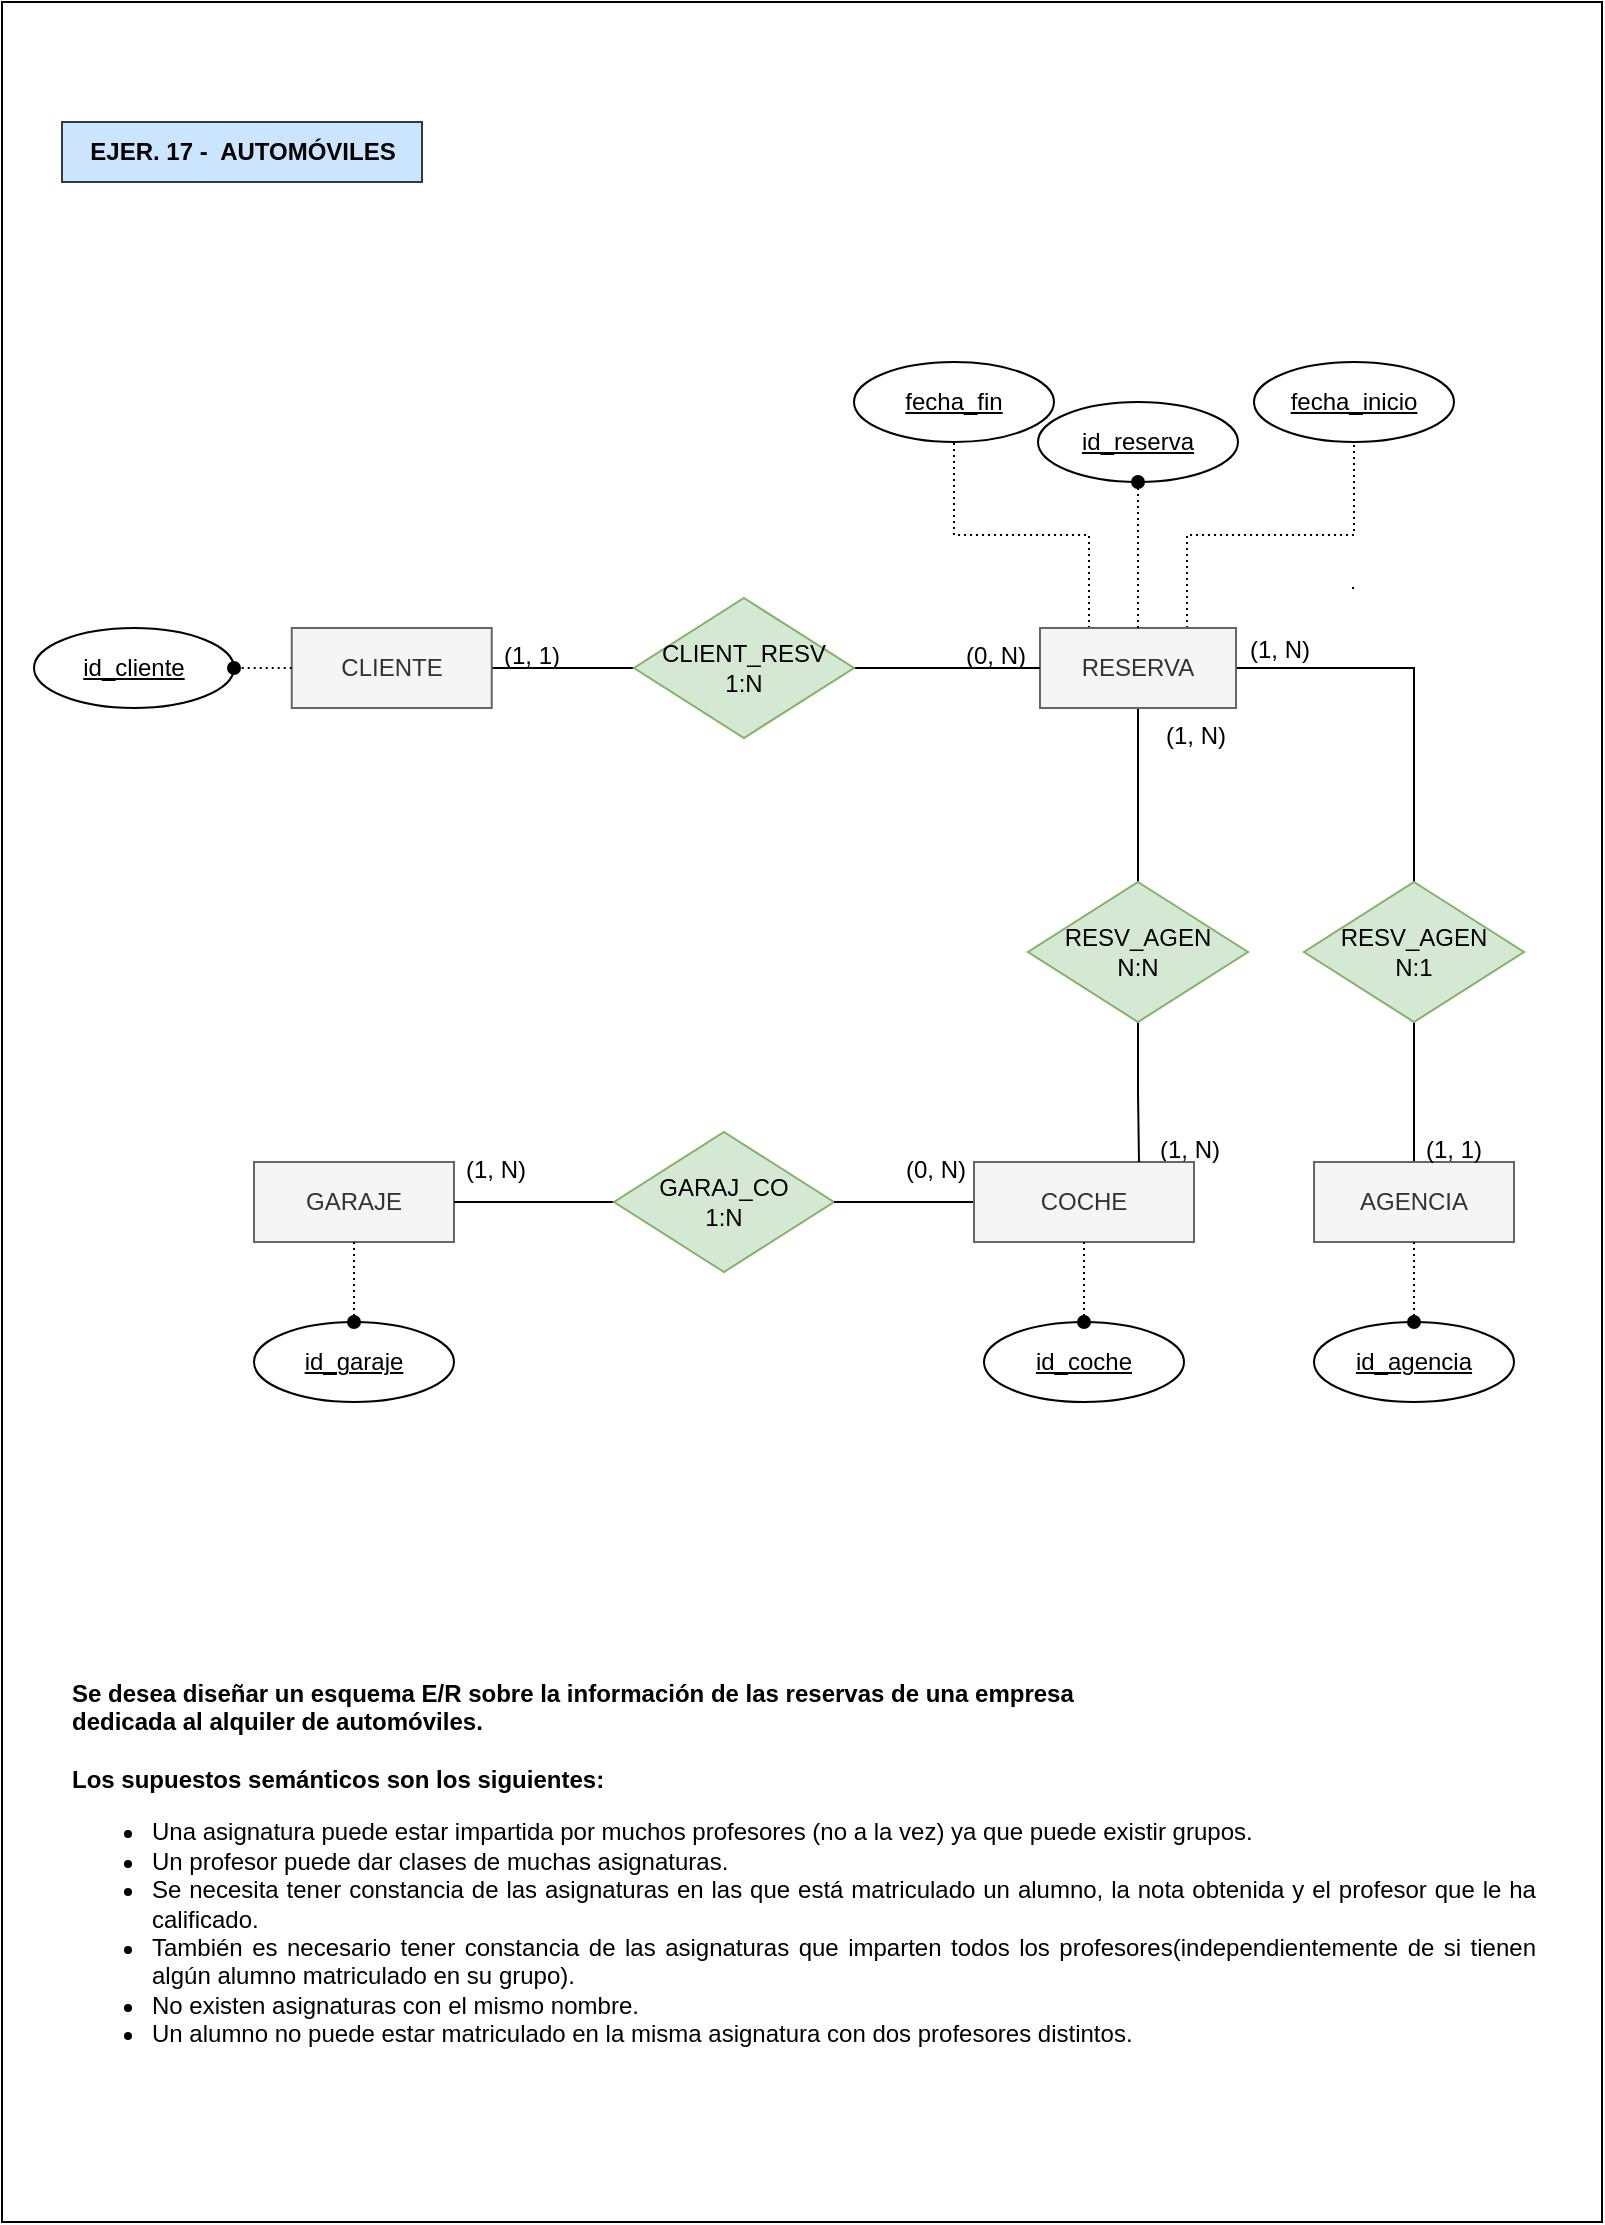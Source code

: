 <mxfile version="22.1.2" type="github">
  <diagram name="Página-1" id="3GC6EyN9tcvvyZ5tPlDO">
    <mxGraphModel dx="2074" dy="1144" grid="1" gridSize="10" guides="1" tooltips="1" connect="1" arrows="1" fold="1" page="1" pageScale="1" pageWidth="827" pageHeight="1169" math="0" shadow="0">
      <root>
        <mxCell id="0" />
        <mxCell id="1" parent="0" />
        <mxCell id="PdrcAa7CMFG8CxZzavgi-1" value="" style="rounded=0;whiteSpace=wrap;html=1;" vertex="1" parent="1">
          <mxGeometry x="14" y="20" width="800" height="1110" as="geometry" />
        </mxCell>
        <mxCell id="PdrcAa7CMFG8CxZzavgi-14" value="GARAJE" style="whiteSpace=wrap;html=1;align=center;fillColor=#f5f5f5;fontColor=#333333;strokeColor=#666666;" vertex="1" parent="1">
          <mxGeometry x="140" y="600" width="100" height="40" as="geometry" />
        </mxCell>
        <mxCell id="PdrcAa7CMFG8CxZzavgi-71" style="edgeStyle=orthogonalEdgeStyle;rounded=0;orthogonalLoop=1;jettySize=auto;html=1;exitX=0.25;exitY=0;exitDx=0;exitDy=0;entryX=0.5;entryY=1;entryDx=0;entryDy=0;dashed=1;dashPattern=1 2;endArrow=none;endFill=0;" edge="1" parent="1" source="PdrcAa7CMFG8CxZzavgi-16" target="PdrcAa7CMFG8CxZzavgi-69">
          <mxGeometry relative="1" as="geometry" />
        </mxCell>
        <mxCell id="PdrcAa7CMFG8CxZzavgi-72" style="edgeStyle=orthogonalEdgeStyle;rounded=0;orthogonalLoop=1;jettySize=auto;html=1;exitX=0.75;exitY=0;exitDx=0;exitDy=0;entryX=0.5;entryY=1;entryDx=0;entryDy=0;endArrow=none;endFill=0;dashed=1;dashPattern=1 2;" edge="1" parent="1" source="PdrcAa7CMFG8CxZzavgi-16" target="PdrcAa7CMFG8CxZzavgi-70">
          <mxGeometry relative="1" as="geometry" />
        </mxCell>
        <mxCell id="PdrcAa7CMFG8CxZzavgi-73" style="edgeStyle=orthogonalEdgeStyle;rounded=0;orthogonalLoop=1;jettySize=auto;html=1;exitX=1;exitY=0.5;exitDx=0;exitDy=0;entryX=0.5;entryY=0;entryDx=0;entryDy=0;endArrow=none;endFill=0;" edge="1" parent="1" source="PdrcAa7CMFG8CxZzavgi-16" target="PdrcAa7CMFG8CxZzavgi-39">
          <mxGeometry relative="1" as="geometry" />
        </mxCell>
        <mxCell id="PdrcAa7CMFG8CxZzavgi-81" style="edgeStyle=orthogonalEdgeStyle;rounded=0;orthogonalLoop=1;jettySize=auto;html=1;exitX=0.5;exitY=1;exitDx=0;exitDy=0;entryX=0.5;entryY=0;entryDx=0;entryDy=0;endArrow=none;endFill=0;" edge="1" parent="1" source="PdrcAa7CMFG8CxZzavgi-16" target="PdrcAa7CMFG8CxZzavgi-79">
          <mxGeometry relative="1" as="geometry" />
        </mxCell>
        <mxCell id="PdrcAa7CMFG8CxZzavgi-16" value="RESERVA" style="whiteSpace=wrap;html=1;align=center;fillColor=#f5f5f5;fontColor=#333333;strokeColor=#666666;" vertex="1" parent="1">
          <mxGeometry x="533" y="333" width="98" height="40" as="geometry" />
        </mxCell>
        <mxCell id="PdrcAa7CMFG8CxZzavgi-17" style="edgeStyle=orthogonalEdgeStyle;rounded=0;orthogonalLoop=1;jettySize=auto;html=1;exitX=1;exitY=0.5;exitDx=0;exitDy=0;entryX=0;entryY=0.5;entryDx=0;entryDy=0;endArrow=none;endFill=0;" edge="1" parent="1" source="PdrcAa7CMFG8CxZzavgi-19" target="PdrcAa7CMFG8CxZzavgi-24">
          <mxGeometry relative="1" as="geometry" />
        </mxCell>
        <mxCell id="PdrcAa7CMFG8CxZzavgi-19" value="CLIENTE" style="whiteSpace=wrap;html=1;align=center;fillColor=#f5f5f5;fontColor=#333333;strokeColor=#666666;" vertex="1" parent="1">
          <mxGeometry x="158.87" y="333" width="100" height="40" as="geometry" />
        </mxCell>
        <mxCell id="PdrcAa7CMFG8CxZzavgi-20" style="edgeStyle=orthogonalEdgeStyle;rounded=0;orthogonalLoop=1;jettySize=auto;html=1;exitX=0.5;exitY=0;exitDx=0;exitDy=0;entryX=0.5;entryY=0;entryDx=0;entryDy=0;" edge="1" parent="1">
          <mxGeometry relative="1" as="geometry">
            <mxPoint x="50.0" y="480" as="sourcePoint" />
            <mxPoint x="50.0" y="480" as="targetPoint" />
          </mxGeometry>
        </mxCell>
        <mxCell id="PdrcAa7CMFG8CxZzavgi-21" style="edgeStyle=orthogonalEdgeStyle;rounded=0;orthogonalLoop=1;jettySize=auto;html=1;exitX=1;exitY=0.5;exitDx=0;exitDy=0;entryX=0;entryY=0.5;entryDx=0;entryDy=0;endArrow=none;endFill=0;" edge="1" parent="1" source="PdrcAa7CMFG8CxZzavgi-24" target="PdrcAa7CMFG8CxZzavgi-16">
          <mxGeometry relative="1" as="geometry" />
        </mxCell>
        <mxCell id="PdrcAa7CMFG8CxZzavgi-24" value="&lt;font style=&quot;font-size: 12px;&quot;&gt;CLIENT_RESV&lt;br&gt;1:N&lt;/font&gt;" style="shape=rhombus;perimeter=rhombusPerimeter;whiteSpace=wrap;html=1;align=center;verticalAlign=middle;fillColor=#d5e8d4;strokeColor=#82b366;" vertex="1" parent="1">
          <mxGeometry x="330" y="318" width="110" height="70" as="geometry" />
        </mxCell>
        <mxCell id="PdrcAa7CMFG8CxZzavgi-25" style="rounded=0;orthogonalLoop=1;jettySize=auto;html=1;exitX=0;exitY=0.5;exitDx=0;exitDy=0;strokeColor=none;endArrow=none;endFill=0;shadow=1;" edge="1" parent="1">
          <mxGeometry relative="1" as="geometry">
            <mxPoint x="195.13" y="577" as="targetPoint" />
            <mxPoint x="163.37" y="567" as="sourcePoint" />
          </mxGeometry>
        </mxCell>
        <mxCell id="PdrcAa7CMFG8CxZzavgi-26" value="(0, N)" style="text;strokeColor=none;fillColor=none;spacingLeft=4;spacingRight=4;overflow=hidden;rotatable=0;points=[[0,0.5],[1,0.5]];portConstraint=eastwest;fontSize=12;whiteSpace=wrap;html=1;" vertex="1" parent="1">
          <mxGeometry x="490" y="333" width="50" height="30" as="geometry" />
        </mxCell>
        <mxCell id="PdrcAa7CMFG8CxZzavgi-27" style="edgeStyle=orthogonalEdgeStyle;rounded=0;orthogonalLoop=1;jettySize=auto;html=1;exitX=0;exitY=0.5;exitDx=0;exitDy=0;entryX=1;entryY=0.5;entryDx=0;entryDy=0;endArrow=none;endFill=0;startArrow=none;startFill=0;strokeColor=none;" edge="1" parent="1">
          <mxGeometry relative="1" as="geometry">
            <mxPoint x="91" y="368" as="sourcePoint" />
            <mxPoint x="141" y="368" as="targetPoint" />
          </mxGeometry>
        </mxCell>
        <mxCell id="PdrcAa7CMFG8CxZzavgi-32" style="edgeStyle=orthogonalEdgeStyle;rounded=0;orthogonalLoop=1;jettySize=auto;html=1;exitDx=0;exitDy=0;entryX=0.5;entryY=0;entryDx=0;entryDy=0;endArrow=none;endFill=0;dashed=1;dashPattern=1 2;" edge="1" parent="1">
          <mxGeometry relative="1" as="geometry">
            <mxPoint x="154.63" y="622" as="sourcePoint" />
            <mxPoint x="154.63" y="622" as="targetPoint" />
          </mxGeometry>
        </mxCell>
        <mxCell id="PdrcAa7CMFG8CxZzavgi-58" style="edgeStyle=orthogonalEdgeStyle;rounded=0;orthogonalLoop=1;jettySize=auto;html=1;exitX=0.5;exitY=1;exitDx=0;exitDy=0;entryX=0.5;entryY=0;entryDx=0;entryDy=0;endArrow=none;endFill=0;" edge="1" parent="1" source="PdrcAa7CMFG8CxZzavgi-39" target="PdrcAa7CMFG8CxZzavgi-55">
          <mxGeometry relative="1" as="geometry" />
        </mxCell>
        <mxCell id="PdrcAa7CMFG8CxZzavgi-39" value="RESV_AGEN&lt;br&gt;N:1" style="shape=rhombus;perimeter=rhombusPerimeter;whiteSpace=wrap;html=1;align=center;fillColor=#d5e8d4;strokeColor=#82b366;" vertex="1" parent="1">
          <mxGeometry x="665" y="460" width="110" height="70" as="geometry" />
        </mxCell>
        <mxCell id="PdrcAa7CMFG8CxZzavgi-40" value="" style="edgeStyle=orthogonalEdgeStyle;rounded=0;orthogonalLoop=1;jettySize=auto;html=1;exitX=0;exitY=0.5;exitDx=0;exitDy=0;entryDx=0;entryDy=0;dashed=1;dashPattern=1 2;endArrow=none;endFill=0;" edge="1" parent="1">
          <mxGeometry relative="1" as="geometry">
            <mxPoint x="690" y="313" as="sourcePoint" />
            <mxPoint x="689" y="313" as="targetPoint" />
          </mxGeometry>
        </mxCell>
        <mxCell id="PdrcAa7CMFG8CxZzavgi-42" value="(1, N)" style="text;strokeColor=none;fillColor=none;spacingLeft=4;spacingRight=4;overflow=hidden;rotatable=0;points=[[0,0.5],[1,0.5]];portConstraint=eastwest;fontSize=12;whiteSpace=wrap;html=1;" vertex="1" parent="1">
          <mxGeometry x="632" y="330" width="50" height="30" as="geometry" />
        </mxCell>
        <mxCell id="PdrcAa7CMFG8CxZzavgi-46" value="" style="rounded=0;orthogonalLoop=1;jettySize=auto;html=1;exitX=0;exitY=0.5;exitDx=0;exitDy=0;strokeColor=none;endArrow=none;endFill=0;shadow=1;" edge="1" parent="1">
          <mxGeometry relative="1" as="geometry">
            <mxPoint x="163.37" y="557.559" as="targetPoint" />
            <mxPoint x="175.13" y="562" as="sourcePoint" />
          </mxGeometry>
        </mxCell>
        <mxCell id="PdrcAa7CMFG8CxZzavgi-48" value="(1, 1)" style="text;strokeColor=none;fillColor=none;spacingLeft=4;spacingRight=4;overflow=hidden;rotatable=0;points=[[0,0.5],[1,0.5]];portConstraint=eastwest;fontSize=12;whiteSpace=wrap;html=1;" vertex="1" parent="1">
          <mxGeometry x="258.87" y="333" width="50" height="30" as="geometry" />
        </mxCell>
        <mxCell id="PdrcAa7CMFG8CxZzavgi-56" value="id_reserva" style="ellipse;whiteSpace=wrap;html=1;align=center;fontStyle=4;" vertex="1" parent="1">
          <mxGeometry x="532" y="220" width="100" height="40" as="geometry" />
        </mxCell>
        <mxCell id="PdrcAa7CMFG8CxZzavgi-57" style="edgeStyle=orthogonalEdgeStyle;rounded=0;orthogonalLoop=1;jettySize=auto;html=1;exitX=0.5;exitY=0;exitDx=0;exitDy=0;entryX=0.5;entryY=1;entryDx=0;entryDy=0;dashed=1;dashPattern=1 2;endArrow=oval;endFill=1;" edge="1" parent="1" source="PdrcAa7CMFG8CxZzavgi-16" target="PdrcAa7CMFG8CxZzavgi-56">
          <mxGeometry relative="1" as="geometry" />
        </mxCell>
        <mxCell id="PdrcAa7CMFG8CxZzavgi-55" value="AGENCIA" style="whiteSpace=wrap;html=1;align=center;fillColor=#f5f5f5;fontColor=#333333;strokeColor=#666666;" vertex="1" parent="1">
          <mxGeometry x="670" y="600" width="100" height="40" as="geometry" />
        </mxCell>
        <mxCell id="PdrcAa7CMFG8CxZzavgi-64" style="edgeStyle=orthogonalEdgeStyle;rounded=0;orthogonalLoop=1;jettySize=auto;html=1;exitX=0;exitY=0.5;exitDx=0;exitDy=0;entryX=1;entryY=0.5;entryDx=0;entryDy=0;endArrow=none;endFill=0;" edge="1" parent="1" source="PdrcAa7CMFG8CxZzavgi-60" target="PdrcAa7CMFG8CxZzavgi-14">
          <mxGeometry relative="1" as="geometry" />
        </mxCell>
        <mxCell id="PdrcAa7CMFG8CxZzavgi-60" value="&lt;font style=&quot;font-size: 12px;&quot;&gt;GARAJ_CO&lt;br&gt;1:N&lt;/font&gt;" style="shape=rhombus;perimeter=rhombusPerimeter;whiteSpace=wrap;html=1;align=center;verticalAlign=middle;fillColor=#d5e8d4;strokeColor=#82b366;" vertex="1" parent="1">
          <mxGeometry x="320" y="585" width="110" height="70" as="geometry" />
        </mxCell>
        <mxCell id="PdrcAa7CMFG8CxZzavgi-61" value="id_agencia" style="ellipse;whiteSpace=wrap;html=1;align=center;fontStyle=4;" vertex="1" parent="1">
          <mxGeometry x="670" y="680" width="100" height="40" as="geometry" />
        </mxCell>
        <mxCell id="PdrcAa7CMFG8CxZzavgi-62" value="(1, 1)" style="text;strokeColor=none;fillColor=none;spacingLeft=4;spacingRight=4;overflow=hidden;rotatable=0;points=[[0,0.5],[1,0.5]];portConstraint=eastwest;fontSize=12;whiteSpace=wrap;html=1;" vertex="1" parent="1">
          <mxGeometry x="720" y="580" width="50" height="30" as="geometry" />
        </mxCell>
        <mxCell id="PdrcAa7CMFG8CxZzavgi-10" value="EJER. 17 -&amp;nbsp; AUTOMÓVILES" style="text;html=1;align=center;verticalAlign=middle;resizable=0;points=[];autosize=1;strokeColor=#36393d;fillColor=#cce5ff;fontStyle=1;fontSize=12;" vertex="1" parent="1">
          <mxGeometry x="44.0" y="80" width="180" height="30" as="geometry" />
        </mxCell>
        <mxCell id="PdrcAa7CMFG8CxZzavgi-11" value="&lt;div style=&quot;&quot;&gt;&lt;div style=&quot;text-align: justify;&quot;&gt;&lt;b&gt;&lt;br&gt;&lt;/b&gt;&lt;/div&gt;&lt;div style=&quot;text-align: justify;&quot;&gt;&lt;b&gt;&lt;br&gt;&lt;/b&gt;&lt;/div&gt;&lt;div style=&quot;text-align: justify;&quot;&gt;&lt;b&gt;Se desea diseñar un esquema E/R sobre la información de las reservas de una empresa&lt;br&gt;dedicada al alquiler de automóviles.&lt;/b&gt;&lt;/div&gt;&lt;div style=&quot;text-align: justify;&quot;&gt;&lt;b&gt;&lt;br&gt;&lt;/b&gt;&lt;/div&gt;&lt;div style=&quot;text-align: justify;&quot;&gt;&lt;b&gt;Los supuestos semánticos son los siguientes:&lt;/b&gt;&lt;br&gt;&lt;/div&gt;&lt;/div&gt;&lt;div style=&quot;&quot;&gt;&lt;ul&gt;&lt;li&gt;&lt;div style=&quot;text-align: justify;&quot;&gt;&lt;span style=&quot;background-color: initial;&quot;&gt;Una asignatura puede estar impartida por muchos profesores (no a la vez) ya que&amp;nbsp;&lt;/span&gt;&lt;span style=&quot;background-color: initial;&quot;&gt;puede existir grupos.&amp;nbsp;&lt;/span&gt;&lt;/div&gt;&lt;/li&gt;&lt;li style=&quot;text-align: justify;&quot;&gt;Un profesor puede dar clases de muchas asignaturas.&amp;nbsp;&lt;/li&gt;&lt;li&gt;&lt;div style=&quot;text-align: justify;&quot;&gt;&lt;span style=&quot;background-color: initial;&quot;&gt;Se necesita tener constancia de las asignaturas en las que está matriculado un&amp;nbsp;&lt;/span&gt;&lt;span style=&quot;background-color: initial;&quot;&gt;alumno, la nota obtenida y el profesor que le ha calificado.&amp;nbsp;&lt;/span&gt;&lt;/div&gt;&lt;/li&gt;&lt;li&gt;&lt;div style=&quot;text-align: justify;&quot;&gt;&lt;span style=&quot;background-color: initial;&quot;&gt;También es necesario tener constancia de las asignaturas que imparten todos los&amp;nbsp;&lt;/span&gt;&lt;span style=&quot;background-color: initial;&quot;&gt;profesores(independientemente de si tienen algún alumno matriculado en su&amp;nbsp;&lt;/span&gt;&lt;span style=&quot;background-color: initial;&quot;&gt;grupo).&amp;nbsp;&lt;/span&gt;&lt;/div&gt;&lt;/li&gt;&lt;li style=&quot;text-align: justify;&quot;&gt;No existen asignaturas con el mismo nombre.&lt;/li&gt;&lt;li&gt;&lt;div style=&quot;text-align: justify;&quot;&gt;&lt;span style=&quot;background-color: initial;&quot;&gt;Un alumno no puede estar matriculado en la misma asignatura con dos profesores&amp;nbsp;&lt;/span&gt;&lt;span style=&quot;background-color: initial;&quot;&gt;distintos.&amp;nbsp;&lt;/span&gt;&lt;/div&gt;&lt;/li&gt;&lt;/ul&gt;&lt;/div&gt;" style="text;html=1;strokeColor=none;fillColor=none;spacing=5;spacingTop=-20;whiteSpace=wrap;overflow=hidden;rounded=0;align=left;" vertex="1" parent="1">
          <mxGeometry x="44.0" y="840" width="740" height="230.94" as="geometry" />
        </mxCell>
        <mxCell id="PdrcAa7CMFG8CxZzavgi-66" value="(1, N)" style="text;strokeColor=none;fillColor=none;spacingLeft=4;spacingRight=4;overflow=hidden;rotatable=0;points=[[0,0.5],[1,0.5]];portConstraint=eastwest;fontSize=12;whiteSpace=wrap;html=1;" vertex="1" parent="1">
          <mxGeometry x="240" y="590" width="50" height="30" as="geometry" />
        </mxCell>
        <mxCell id="PdrcAa7CMFG8CxZzavgi-67" style="edgeStyle=orthogonalEdgeStyle;rounded=0;orthogonalLoop=1;jettySize=auto;html=1;exitX=0.5;exitY=1;exitDx=0;exitDy=0;entryX=0.5;entryY=0;entryDx=0;entryDy=0;endArrow=oval;endFill=1;dashed=1;dashPattern=1 2;" edge="1" parent="1" source="PdrcAa7CMFG8CxZzavgi-55" target="PdrcAa7CMFG8CxZzavgi-61">
          <mxGeometry relative="1" as="geometry" />
        </mxCell>
        <mxCell id="PdrcAa7CMFG8CxZzavgi-68" value="(1, N)" style="text;strokeColor=none;fillColor=none;spacingLeft=4;spacingRight=4;overflow=hidden;rotatable=0;points=[[0,0.5],[1,0.5]];portConstraint=eastwest;fontSize=12;whiteSpace=wrap;html=1;" vertex="1" parent="1">
          <mxGeometry x="587" y="580" width="50" height="30" as="geometry" />
        </mxCell>
        <mxCell id="PdrcAa7CMFG8CxZzavgi-69" value="fecha_fin" style="ellipse;whiteSpace=wrap;html=1;align=center;fontStyle=4;" vertex="1" parent="1">
          <mxGeometry x="440" y="200" width="100" height="40" as="geometry" />
        </mxCell>
        <mxCell id="PdrcAa7CMFG8CxZzavgi-70" value="fecha_inicio" style="ellipse;whiteSpace=wrap;html=1;align=center;fontStyle=4;" vertex="1" parent="1">
          <mxGeometry x="640" y="200" width="100" height="40" as="geometry" />
        </mxCell>
        <mxCell id="PdrcAa7CMFG8CxZzavgi-83" style="edgeStyle=orthogonalEdgeStyle;rounded=0;orthogonalLoop=1;jettySize=auto;html=1;exitX=0;exitY=0.5;exitDx=0;exitDy=0;entryX=1;entryY=0.5;entryDx=0;entryDy=0;endArrow=none;endFill=0;" edge="1" parent="1" source="PdrcAa7CMFG8CxZzavgi-76" target="PdrcAa7CMFG8CxZzavgi-60">
          <mxGeometry relative="1" as="geometry" />
        </mxCell>
        <mxCell id="PdrcAa7CMFG8CxZzavgi-76" value="COCHE" style="whiteSpace=wrap;html=1;align=center;fillColor=#f5f5f5;fontColor=#333333;strokeColor=#666666;" vertex="1" parent="1">
          <mxGeometry x="500" y="600" width="110" height="40" as="geometry" />
        </mxCell>
        <mxCell id="PdrcAa7CMFG8CxZzavgi-82" style="edgeStyle=orthogonalEdgeStyle;rounded=0;orthogonalLoop=1;jettySize=auto;html=1;exitX=0.5;exitY=1;exitDx=0;exitDy=0;entryX=0.75;entryY=0;entryDx=0;entryDy=0;endArrow=none;endFill=0;" edge="1" parent="1" source="PdrcAa7CMFG8CxZzavgi-79" target="PdrcAa7CMFG8CxZzavgi-76">
          <mxGeometry relative="1" as="geometry" />
        </mxCell>
        <mxCell id="PdrcAa7CMFG8CxZzavgi-79" value="RESV_AGEN&lt;br&gt;N:N" style="shape=rhombus;perimeter=rhombusPerimeter;whiteSpace=wrap;html=1;align=center;fillColor=#d5e8d4;strokeColor=#82b366;" vertex="1" parent="1">
          <mxGeometry x="527" y="460" width="110" height="70" as="geometry" />
        </mxCell>
        <mxCell id="PdrcAa7CMFG8CxZzavgi-84" value="id_coche" style="ellipse;whiteSpace=wrap;html=1;align=center;fontStyle=4;" vertex="1" parent="1">
          <mxGeometry x="505" y="680" width="100" height="40" as="geometry" />
        </mxCell>
        <mxCell id="PdrcAa7CMFG8CxZzavgi-85" style="edgeStyle=orthogonalEdgeStyle;rounded=0;orthogonalLoop=1;jettySize=auto;html=1;exitX=0.5;exitY=1;exitDx=0;exitDy=0;entryX=0.5;entryY=0;entryDx=0;entryDy=0;endArrow=oval;endFill=1;dashed=1;dashPattern=1 2;" edge="1" parent="1" source="PdrcAa7CMFG8CxZzavgi-76" target="PdrcAa7CMFG8CxZzavgi-84">
          <mxGeometry relative="1" as="geometry" />
        </mxCell>
        <mxCell id="PdrcAa7CMFG8CxZzavgi-86" value="(1, N)" style="text;strokeColor=none;fillColor=none;spacingLeft=4;spacingRight=4;overflow=hidden;rotatable=0;points=[[0,0.5],[1,0.5]];portConstraint=eastwest;fontSize=12;whiteSpace=wrap;html=1;" vertex="1" parent="1">
          <mxGeometry x="590" y="373" width="50" height="30" as="geometry" />
        </mxCell>
        <mxCell id="PdrcAa7CMFG8CxZzavgi-87" value="id_garaje" style="ellipse;whiteSpace=wrap;html=1;align=center;fontStyle=4;" vertex="1" parent="1">
          <mxGeometry x="140" y="680" width="100" height="40" as="geometry" />
        </mxCell>
        <mxCell id="PdrcAa7CMFG8CxZzavgi-89" value="id_cliente" style="ellipse;whiteSpace=wrap;html=1;align=center;fontStyle=4;" vertex="1" parent="1">
          <mxGeometry x="30" y="333" width="100" height="40" as="geometry" />
        </mxCell>
        <mxCell id="PdrcAa7CMFG8CxZzavgi-90" style="edgeStyle=orthogonalEdgeStyle;rounded=0;orthogonalLoop=1;jettySize=auto;html=1;exitX=0;exitY=0.5;exitDx=0;exitDy=0;entryX=1;entryY=0.5;entryDx=0;entryDy=0;endArrow=oval;endFill=1;dashed=1;dashPattern=1 2;" edge="1" parent="1" source="PdrcAa7CMFG8CxZzavgi-19" target="PdrcAa7CMFG8CxZzavgi-89">
          <mxGeometry relative="1" as="geometry" />
        </mxCell>
        <mxCell id="PdrcAa7CMFG8CxZzavgi-88" style="edgeStyle=orthogonalEdgeStyle;rounded=0;orthogonalLoop=1;jettySize=auto;html=1;exitX=0.5;exitY=1;exitDx=0;exitDy=0;entryX=0.5;entryY=0;entryDx=0;entryDy=0;endArrow=oval;endFill=1;dashed=1;dashPattern=1 2;" edge="1" parent="1" source="PdrcAa7CMFG8CxZzavgi-14" target="PdrcAa7CMFG8CxZzavgi-87">
          <mxGeometry relative="1" as="geometry" />
        </mxCell>
        <mxCell id="PdrcAa7CMFG8CxZzavgi-91" value="(0, N)" style="text;strokeColor=none;fillColor=none;spacingLeft=4;spacingRight=4;overflow=hidden;rotatable=0;points=[[0,0.5],[1,0.5]];portConstraint=eastwest;fontSize=12;whiteSpace=wrap;html=1;" vertex="1" parent="1">
          <mxGeometry x="460" y="590" width="50" height="30" as="geometry" />
        </mxCell>
      </root>
    </mxGraphModel>
  </diagram>
</mxfile>

